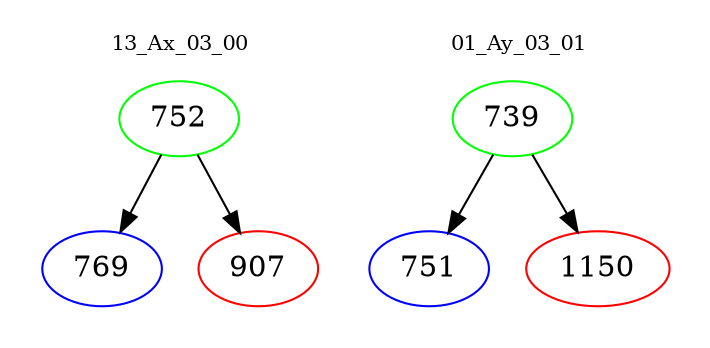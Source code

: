 digraph{
subgraph cluster_0 {
color = white
label = "13_Ax_03_00";
fontsize=10;
T0_752 [label="752", color="green"]
T0_752 -> T0_769 [color="black"]
T0_769 [label="769", color="blue"]
T0_752 -> T0_907 [color="black"]
T0_907 [label="907", color="red"]
}
subgraph cluster_1 {
color = white
label = "01_Ay_03_01";
fontsize=10;
T1_739 [label="739", color="green"]
T1_739 -> T1_751 [color="black"]
T1_751 [label="751", color="blue"]
T1_739 -> T1_1150 [color="black"]
T1_1150 [label="1150", color="red"]
}
}
